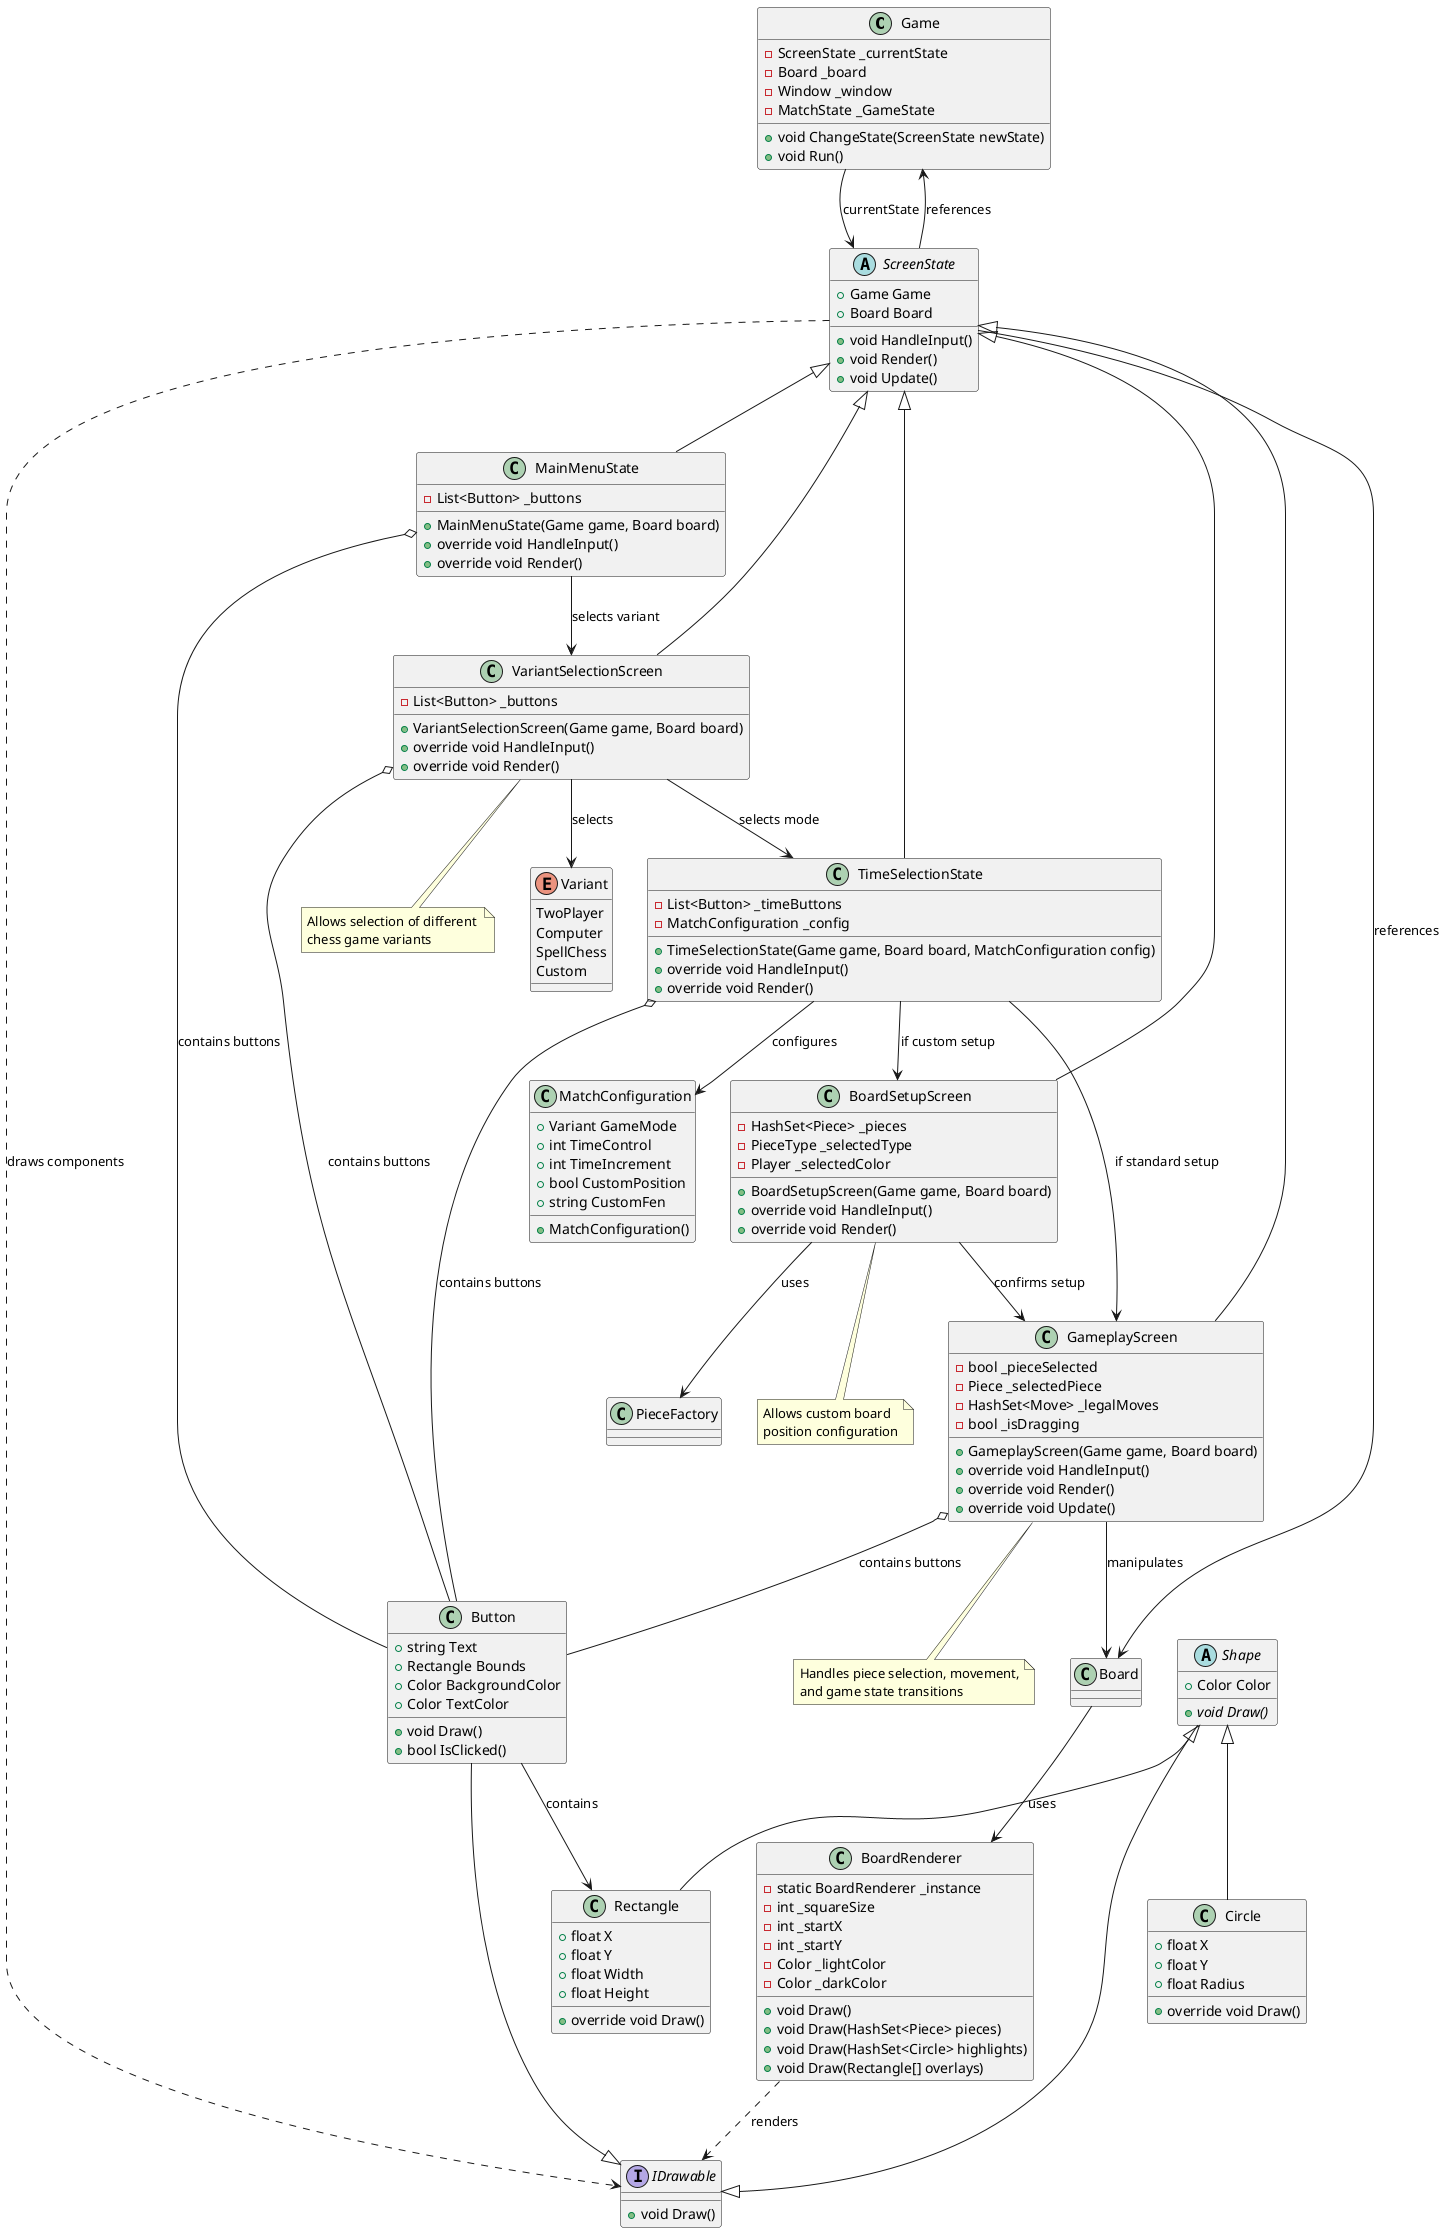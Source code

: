 @startuml Chess UI and States

' Main Game and States
class Game {
  -ScreenState _currentState
  -Board _board
  -Window _window
  -MatchState _GameState
  +void ChangeState(ScreenState newState)
  +void Run()
}

enum Variant {
  TwoPlayer
  Computer
  SpellChess
  Custom
}

abstract class ScreenState {
  +Game Game
  +Board Board
  +void HandleInput()
  +void Render()
  +void Update()
}

class MainMenuState extends ScreenState {
  -List<Button> _buttons
  +MainMenuState(Game game, Board board)
  +override void HandleInput()
  +override void Render()
}

class GameplayScreen extends ScreenState {
  -bool _pieceSelected
  -Piece _selectedPiece
  -HashSet<Move> _legalMoves
  -bool _isDragging
  +GameplayScreen(Game game, Board board)
  +override void HandleInput()
  +override void Render()
  +override void Update()
}

class TimeSelectionState extends ScreenState {
  -List<Button> _timeButtons
  -MatchConfiguration _config
  +TimeSelectionState(Game game, Board board, MatchConfiguration config)
  +override void HandleInput()
  +override void Render()
}

class BoardSetupScreen extends ScreenState {
  -HashSet<Piece> _pieces
  -PieceType _selectedType
  -Player _selectedColor
  +BoardSetupScreen(Game game, Board board)
  +override void HandleInput()
  +override void Render()
}

class VariantSelectionScreen extends ScreenState {
  -List<Button> _buttons
  +VariantSelectionScreen(Game game, Board board)
  +override void HandleInput()
  +override void Render()
}

' UI Components
interface IDrawable {
  +void Draw()
}

class Button {
  +string Text
  +Rectangle Bounds
  +Color BackgroundColor
  +Color TextColor
  +void Draw()
  +bool IsClicked()
}

class Rectangle extends Shape {
  +float X
  +float Y
  +float Width
  +float Height
  +override void Draw()
}

class Circle extends Shape {
  +float X
  +float Y
  +float Radius
  +override void Draw()
}

abstract class Shape {
  +Color Color
  +{abstract} void Draw()
}

class BoardRenderer {
  -static BoardRenderer _instance
  -int _squareSize
  -int _startX
  -int _startY
  -Color _lightColor
  -Color _darkColor
  +void Draw()
  +void Draw(HashSet<Piece> pieces)
  +void Draw(HashSet<Circle> highlights)
  +void Draw(Rectangle[] overlays)
}

' Match Configuration
class MatchConfiguration {
  +Variant GameMode
  +int TimeControl
  +int TimeIncrement
  +bool CustomPosition
  +string CustomFen
  +MatchConfiguration()
}

' State Machine Transitions
Game --> ScreenState : "currentState"
MainMenuState --> VariantSelectionScreen : "selects variant"
VariantSelectionScreen --> TimeSelectionState : "selects mode"
TimeSelectionState --> BoardSetupScreen : "if custom setup"
TimeSelectionState --> GameplayScreen : "if standard setup"
BoardSetupScreen --> GameplayScreen : "confirms setup"

' Component Relationships
ScreenState --> Game : references
ScreenState --> Board : references
Button --> Rectangle : contains
Board --> BoardRenderer : uses
GameplayScreen --> Board : manipulates
BoardSetupScreen --> PieceFactory : uses
VariantSelectionScreen --> Variant : selects
TimeSelectionState --> MatchConfiguration : configures
GameplayScreen o-- Button : contains buttons
MainMenuState o-- Button : contains buttons
VariantSelectionScreen o-- Button : contains buttons
TimeSelectionState o-- Button : contains buttons
BoardRenderer ..> IDrawable : renders
Shape --|> IDrawable
Button --|> IDrawable
ScreenState ..> IDrawable : draws components

' Implementation Notes
note bottom of GameplayScreen
  Handles piece selection, movement,
  and game state transitions
end note

note bottom of VariantSelectionScreen
  Allows selection of different 
  chess game variants
end note

note bottom of BoardSetupScreen
  Allows custom board 
  position configuration
end note

@enduml 